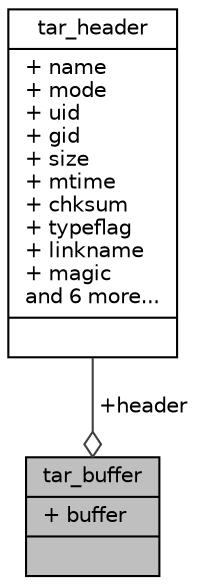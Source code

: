 digraph "tar_buffer"
{
  edge [fontname="Helvetica",fontsize="10",labelfontname="Helvetica",labelfontsize="10"];
  node [fontname="Helvetica",fontsize="10",shape=record];
  Node1 [label="{tar_buffer\n|+ buffer\l|}",height=0.2,width=0.4,color="black", fillcolor="grey75", style="filled", fontcolor="black"];
  Node2 -> Node1 [color="grey25",fontsize="10",style="solid",label=" +header" ,arrowhead="odiamond",fontname="Helvetica"];
  Node2 [label="{tar_header\n|+ name\l+ mode\l+ uid\l+ gid\l+ size\l+ mtime\l+ chksum\l+ typeflag\l+ linkname\l+ magic\land 6 more...\l|}",height=0.2,width=0.4,color="black", fillcolor="white", style="filled",URL="$untgz_8c.html#structtar__header"];
}
